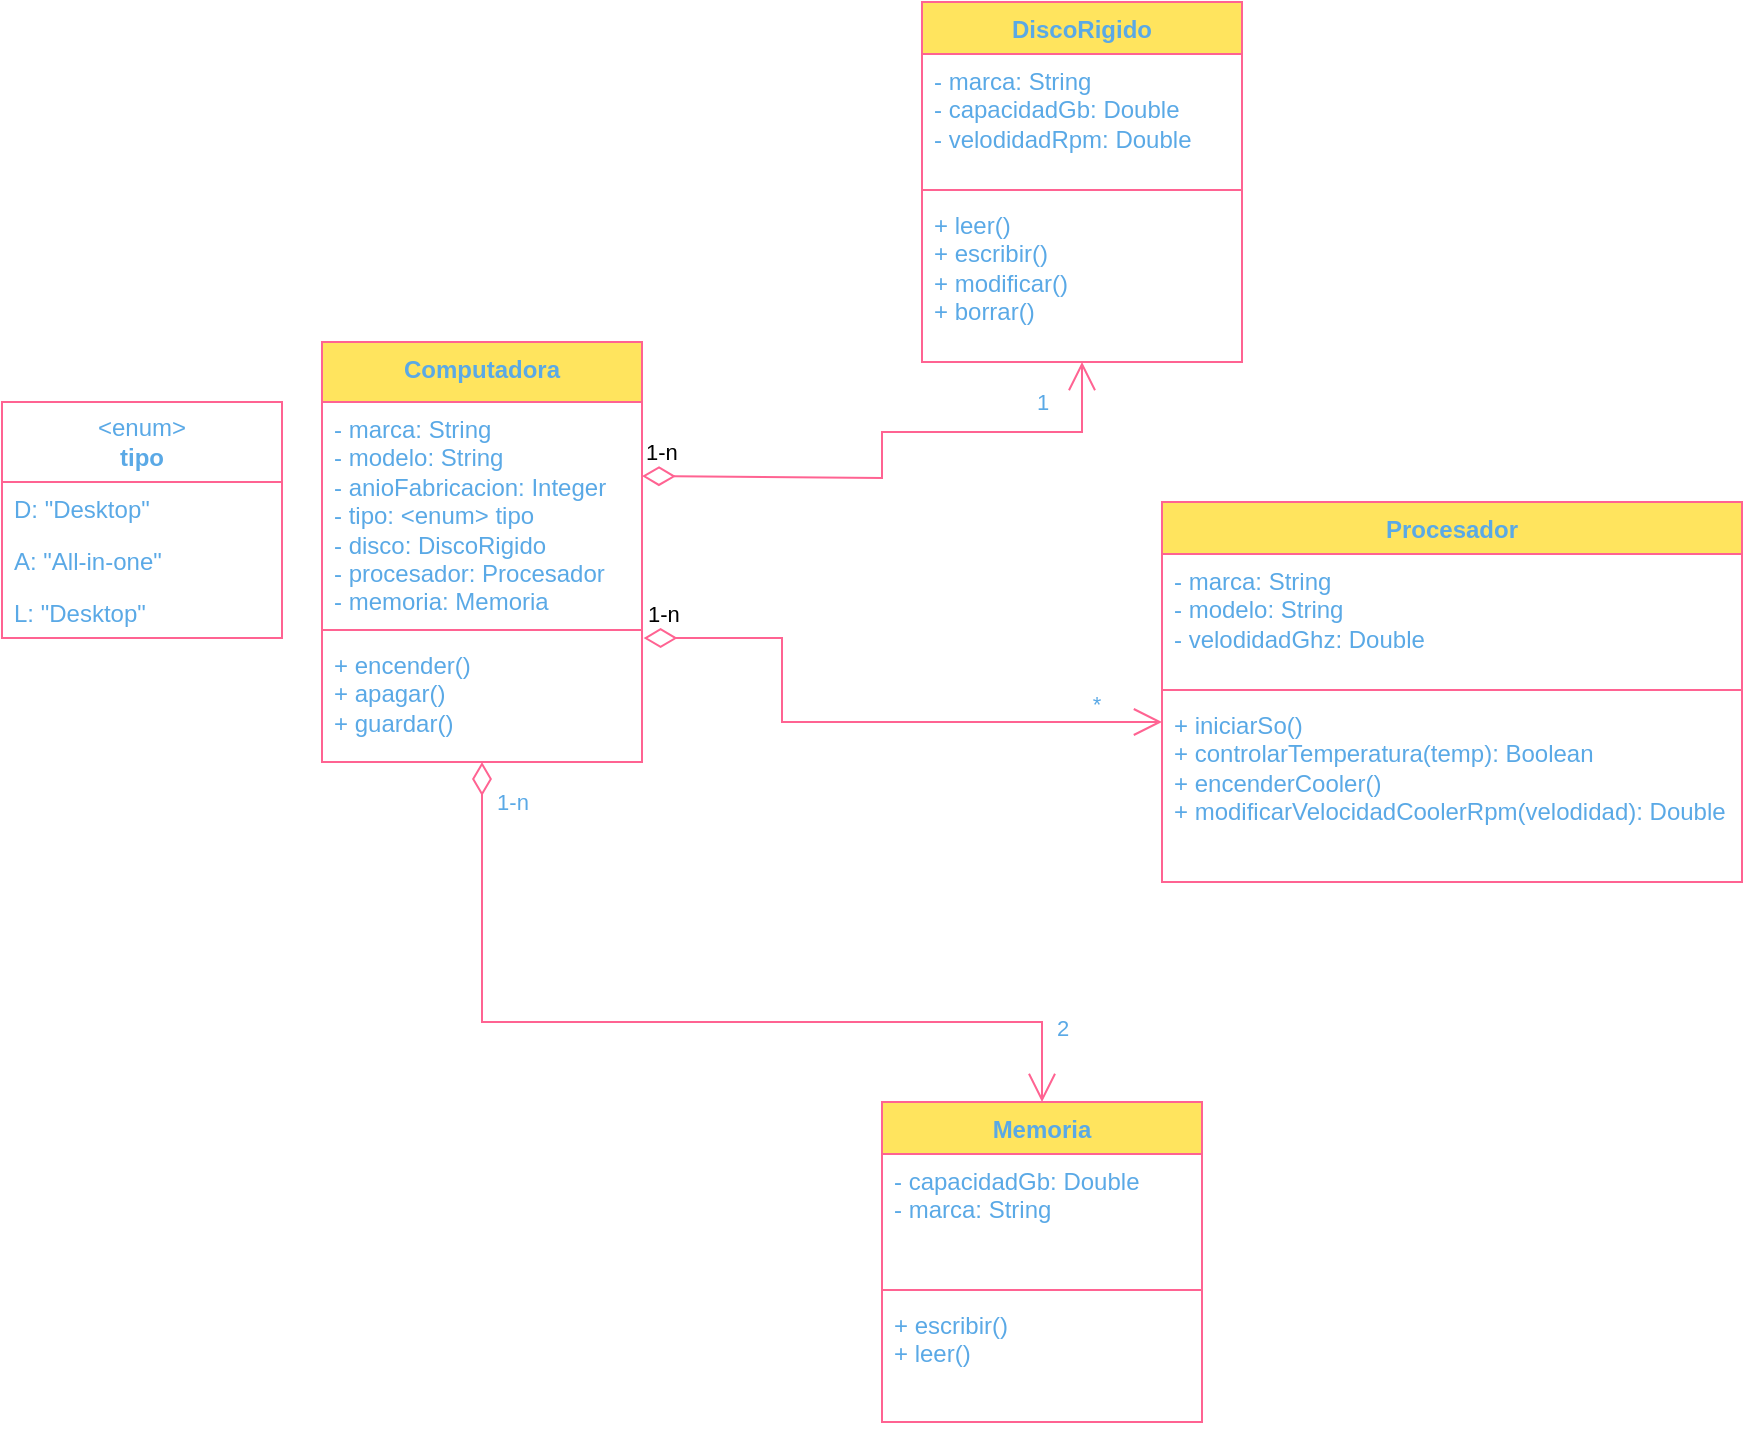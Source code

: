 <mxfile version="21.6.6">
  <diagram name="Page-1" id="e7e014a7-5840-1c2e-5031-d8a46d1fe8dd">
    <mxGraphModel dx="1195" dy="1459" grid="1" gridSize="10" guides="1" tooltips="1" connect="1" arrows="1" fold="1" page="1" pageScale="1" pageWidth="1169" pageHeight="826" background="none" math="0" shadow="0">
      <root>
        <mxCell id="0" />
        <mxCell id="1" parent="0" />
        <mxCell id="9W7qecOwdk2HaOPh4lze-41" value="Computadora" style="swimlane;fontStyle=1;align=center;verticalAlign=top;childLayout=stackLayout;horizontal=1;startSize=30;horizontalStack=0;resizeParent=1;resizeParentMax=0;resizeLast=0;collapsible=1;marginBottom=0;whiteSpace=wrap;html=1;labelBackgroundColor=none;fillColor=#FFE45E;strokeColor=#FF6392;fontColor=#5AA9E6;" parent="1" vertex="1">
          <mxGeometry x="240" y="70" width="160" height="210" as="geometry" />
        </mxCell>
        <mxCell id="9W7qecOwdk2HaOPh4lze-42" value="- marca: String&lt;br&gt;- modelo: String&lt;br&gt;- anioFabricacion: Integer&lt;br&gt;- tipo: &amp;lt;enum&amp;gt; tipo&lt;br&gt;- disco: DiscoRigido&lt;br&gt;- procesador: Procesador&lt;br&gt;- memoria: Memoria" style="text;strokeColor=none;fillColor=none;align=left;verticalAlign=top;spacingLeft=4;spacingRight=4;overflow=hidden;rotatable=0;points=[[0,0.5],[1,0.5]];portConstraint=eastwest;whiteSpace=wrap;html=1;labelBackgroundColor=none;fontColor=#5AA9E6;" parent="9W7qecOwdk2HaOPh4lze-41" vertex="1">
          <mxGeometry y="30" width="160" height="110" as="geometry" />
        </mxCell>
        <mxCell id="9W7qecOwdk2HaOPh4lze-43" value="" style="line;strokeWidth=1;fillColor=none;align=left;verticalAlign=middle;spacingTop=-1;spacingLeft=3;spacingRight=3;rotatable=0;labelPosition=right;points=[];portConstraint=eastwest;strokeColor=#FF6392;labelBackgroundColor=none;fontColor=#5AA9E6;" parent="9W7qecOwdk2HaOPh4lze-41" vertex="1">
          <mxGeometry y="140" width="160" height="8" as="geometry" />
        </mxCell>
        <mxCell id="9W7qecOwdk2HaOPh4lze-44" value="+ encender()&lt;br&gt;+ apagar()&lt;br&gt;+ guardar()&lt;br&gt;" style="text;strokeColor=none;fillColor=none;align=left;verticalAlign=top;spacingLeft=4;spacingRight=4;overflow=hidden;rotatable=0;points=[[0,0.5],[1,0.5]];portConstraint=eastwest;whiteSpace=wrap;html=1;labelBackgroundColor=none;fontColor=#5AA9E6;" parent="9W7qecOwdk2HaOPh4lze-41" vertex="1">
          <mxGeometry y="148" width="160" height="62" as="geometry" />
        </mxCell>
        <mxCell id="9W7qecOwdk2HaOPh4lze-49" style="edgeStyle=orthogonalEdgeStyle;rounded=0;orthogonalLoop=1;jettySize=auto;html=1;exitX=0.5;exitY=1;exitDx=0;exitDy=0;labelBackgroundColor=none;strokeColor=#FF6392;fontColor=default;" parent="1" edge="1">
          <mxGeometry relative="1" as="geometry">
            <mxPoint x="700" y="340" as="sourcePoint" />
            <mxPoint x="700" y="340" as="targetPoint" />
          </mxGeometry>
        </mxCell>
        <mxCell id="9W7qecOwdk2HaOPh4lze-58" value="&amp;lt;enum&amp;gt;&lt;br&gt;&lt;b&gt;tipo&lt;/b&gt;" style="swimlane;fontStyle=0;childLayout=stackLayout;horizontal=1;startSize=40;fillColor=none;horizontalStack=0;resizeParent=1;resizeParentMax=0;resizeLast=0;collapsible=1;marginBottom=0;whiteSpace=wrap;html=1;labelBackgroundColor=none;strokeColor=#FF6392;fontColor=#5AA9E6;" parent="1" vertex="1">
          <mxGeometry x="80" y="100" width="140" height="118" as="geometry">
            <mxRectangle x="700" y="170" width="100" height="30" as="alternateBounds" />
          </mxGeometry>
        </mxCell>
        <mxCell id="9W7qecOwdk2HaOPh4lze-59" value="D: &quot;Desktop&quot;" style="text;strokeColor=none;fillColor=none;align=left;verticalAlign=top;spacingLeft=4;spacingRight=4;overflow=hidden;rotatable=0;points=[[0,0.5],[1,0.5]];portConstraint=eastwest;whiteSpace=wrap;html=1;labelBackgroundColor=none;fontColor=#5AA9E6;" parent="9W7qecOwdk2HaOPh4lze-58" vertex="1">
          <mxGeometry y="40" width="140" height="26" as="geometry" />
        </mxCell>
        <mxCell id="9W7qecOwdk2HaOPh4lze-60" value="&lt;div style=&quot;border-color: var(--border-color); text-align: center;&quot;&gt;A: &quot;All-in-one&quot;&lt;/div&gt;&lt;div&gt;&lt;span style=&quot;border-color: var(--border-color); background-color: initial;&quot;&gt;&lt;br&gt;&lt;/span&gt;&lt;/div&gt;" style="text;strokeColor=none;fillColor=none;align=left;verticalAlign=top;spacingLeft=4;spacingRight=4;overflow=hidden;rotatable=0;points=[[0,0.5],[1,0.5]];portConstraint=eastwest;whiteSpace=wrap;html=1;labelBackgroundColor=none;fontColor=#5AA9E6;" parent="9W7qecOwdk2HaOPh4lze-58" vertex="1">
          <mxGeometry y="66" width="140" height="26" as="geometry" />
        </mxCell>
        <mxCell id="9W7qecOwdk2HaOPh4lze-61" value="L: &quot;Desktop&quot;" style="text;strokeColor=none;fillColor=none;align=left;verticalAlign=top;spacingLeft=4;spacingRight=4;overflow=hidden;rotatable=0;points=[[0,0.5],[1,0.5]];portConstraint=eastwest;whiteSpace=wrap;html=1;labelBackgroundColor=none;fontColor=#5AA9E6;" parent="9W7qecOwdk2HaOPh4lze-58" vertex="1">
          <mxGeometry y="92" width="140" height="26" as="geometry" />
        </mxCell>
        <mxCell id="JJbFCSyt2kyyJ_fblwA--22" value="1-n" style="endArrow=open;html=1;endSize=12;startArrow=diamondThin;startSize=14;startFill=0;edgeStyle=orthogonalEdgeStyle;align=left;verticalAlign=bottom;rounded=0;strokeColor=#FF6392;fontColor=default;fillColor=#FFE45E;exitX=1.008;exitY=0.791;exitDx=0;exitDy=0;exitPerimeter=0;labelBackgroundColor=none;" edge="1" parent="1" target="JJbFCSyt2kyyJ_fblwA--47">
          <mxGeometry x="-1" y="3" relative="1" as="geometry">
            <mxPoint x="400.0" y="137.01" as="sourcePoint" />
            <mxPoint x="540.0" y="115.034" as="targetPoint" />
            <Array as="points">
              <mxPoint x="520" y="138" />
              <mxPoint x="520" y="115" />
            </Array>
          </mxGeometry>
        </mxCell>
        <mxCell id="JJbFCSyt2kyyJ_fblwA--23" value="1" style="edgeLabel;html=1;align=center;verticalAlign=middle;resizable=0;points=[];fontColor=#5AA9E6;labelBackgroundColor=none;" vertex="1" connectable="0" parent="JJbFCSyt2kyyJ_fblwA--22">
          <mxGeometry x="0.814" y="-1" relative="1" as="geometry">
            <mxPoint x="-21" y="-6" as="offset" />
          </mxGeometry>
        </mxCell>
        <mxCell id="JJbFCSyt2kyyJ_fblwA--24" value="1-n" style="endArrow=open;html=1;endSize=12;startArrow=diamondThin;startSize=14;startFill=0;edgeStyle=orthogonalEdgeStyle;align=left;verticalAlign=bottom;rounded=0;strokeColor=#FF6392;fontColor=default;fillColor=#FFE45E;exitX=1.005;exitY=0.982;exitDx=0;exitDy=0;exitPerimeter=0;labelBackgroundColor=none;" edge="1" parent="1" target="JJbFCSyt2kyyJ_fblwA--42">
          <mxGeometry x="-1" y="3" relative="1" as="geometry">
            <mxPoint x="400.8" y="218.02" as="sourcePoint" />
            <mxPoint x="520.0" y="260" as="targetPoint" />
            <Array as="points">
              <mxPoint x="470" y="218" />
              <mxPoint x="470" y="260" />
            </Array>
            <mxPoint as="offset" />
          </mxGeometry>
        </mxCell>
        <mxCell id="JJbFCSyt2kyyJ_fblwA--25" value="*" style="edgeLabel;html=1;align=center;verticalAlign=middle;resizable=0;points=[];fontColor=#5AA9E6;labelBackgroundColor=none;" vertex="1" connectable="0" parent="JJbFCSyt2kyyJ_fblwA--24">
          <mxGeometry x="0.814" y="-1" relative="1" as="geometry">
            <mxPoint x="-5" y="-10" as="offset" />
          </mxGeometry>
        </mxCell>
        <mxCell id="JJbFCSyt2kyyJ_fblwA--29" value="" style="endArrow=open;html=1;endSize=12;startArrow=diamondThin;startSize=14;startFill=0;edgeStyle=orthogonalEdgeStyle;align=left;verticalAlign=bottom;rounded=0;strokeColor=#FF6392;fontColor=default;fillColor=#FFE45E;labelBackgroundColor=none;" edge="1" parent="1" source="9W7qecOwdk2HaOPh4lze-41" target="JJbFCSyt2kyyJ_fblwA--52">
          <mxGeometry x="-1" y="3" relative="1" as="geometry">
            <mxPoint x="240.0" y="299.996" as="sourcePoint" />
            <mxPoint x="600" y="440" as="targetPoint" />
            <Array as="points">
              <mxPoint x="320" y="410" />
              <mxPoint x="600" y="410" />
            </Array>
          </mxGeometry>
        </mxCell>
        <mxCell id="JJbFCSyt2kyyJ_fblwA--31" value="2" style="edgeLabel;html=1;align=center;verticalAlign=middle;resizable=0;points=[];fontColor=#5AA9E6;labelBackgroundColor=none;" vertex="1" connectable="0" parent="JJbFCSyt2kyyJ_fblwA--29">
          <mxGeometry x="0.889" relative="1" as="geometry">
            <mxPoint x="10" y="-12" as="offset" />
          </mxGeometry>
        </mxCell>
        <mxCell id="JJbFCSyt2kyyJ_fblwA--33" value="1-n" style="edgeLabel;html=1;align=center;verticalAlign=middle;resizable=0;points=[];fontColor=#5AA9E6;labelBackgroundColor=none;" vertex="1" connectable="0" parent="JJbFCSyt2kyyJ_fblwA--29">
          <mxGeometry x="-0.728" y="1" relative="1" as="geometry">
            <mxPoint x="14" y="-41" as="offset" />
          </mxGeometry>
        </mxCell>
        <mxCell id="JJbFCSyt2kyyJ_fblwA--42" value="Procesador" style="swimlane;fontStyle=1;align=center;verticalAlign=top;childLayout=stackLayout;horizontal=1;startSize=26;horizontalStack=0;resizeParent=1;resizeParentMax=0;resizeLast=0;collapsible=1;marginBottom=0;whiteSpace=wrap;html=1;strokeColor=#FF6392;fontColor=#5AA9E6;fillColor=#FFE45E;" vertex="1" parent="1">
          <mxGeometry x="660" y="150" width="290" height="190" as="geometry" />
        </mxCell>
        <mxCell id="JJbFCSyt2kyyJ_fblwA--43" value="- marca: String&lt;br style=&quot;border-color: var(--border-color);&quot;&gt;- modelo: String&lt;br style=&quot;border-color: var(--border-color);&quot;&gt;- velodidadGhz:&amp;nbsp;Double" style="text;strokeColor=none;fillColor=none;align=left;verticalAlign=top;spacingLeft=4;spacingRight=4;overflow=hidden;rotatable=0;points=[[0,0.5],[1,0.5]];portConstraint=eastwest;whiteSpace=wrap;html=1;fontColor=#5AA9E6;" vertex="1" parent="JJbFCSyt2kyyJ_fblwA--42">
          <mxGeometry y="26" width="290" height="64" as="geometry" />
        </mxCell>
        <mxCell id="JJbFCSyt2kyyJ_fblwA--44" value="" style="line;strokeWidth=1;fillColor=none;align=left;verticalAlign=middle;spacingTop=-1;spacingLeft=3;spacingRight=3;rotatable=0;labelPosition=right;points=[];portConstraint=eastwest;strokeColor=inherit;fontColor=#5AA9E6;" vertex="1" parent="JJbFCSyt2kyyJ_fblwA--42">
          <mxGeometry y="90" width="290" height="8" as="geometry" />
        </mxCell>
        <mxCell id="JJbFCSyt2kyyJ_fblwA--45" value="+ iniciarSo()&lt;br&gt;+ controlarTemperatura(temp): Boolean&lt;br&gt;+ encenderCooler()&lt;br&gt;+ modificarVelocidadCoolerRpm(velodidad): Double&lt;br&gt;&lt;br&gt;&amp;nbsp;" style="text;strokeColor=none;fillColor=none;align=left;verticalAlign=top;spacingLeft=4;spacingRight=4;overflow=hidden;rotatable=0;points=[[0,0.5],[1,0.5]];portConstraint=eastwest;whiteSpace=wrap;html=1;fontColor=#5AA9E6;" vertex="1" parent="JJbFCSyt2kyyJ_fblwA--42">
          <mxGeometry y="98" width="290" height="92" as="geometry" />
        </mxCell>
        <mxCell id="JJbFCSyt2kyyJ_fblwA--47" value="DiscoRigido" style="swimlane;fontStyle=1;align=center;verticalAlign=top;childLayout=stackLayout;horizontal=1;startSize=26;horizontalStack=0;resizeParent=1;resizeParentMax=0;resizeLast=0;collapsible=1;marginBottom=0;whiteSpace=wrap;html=1;strokeColor=#FF6392;fontColor=#5AA9E6;fillColor=#FFE45E;" vertex="1" parent="1">
          <mxGeometry x="540" y="-100" width="160" height="180" as="geometry" />
        </mxCell>
        <mxCell id="JJbFCSyt2kyyJ_fblwA--48" value="- marca: String&lt;br style=&quot;border-color: var(--border-color);&quot;&gt;- capacidadGb: Double&lt;br style=&quot;border-color: var(--border-color);&quot;&gt;- velodidadRpm:&amp;nbsp;Double" style="text;strokeColor=none;fillColor=none;align=left;verticalAlign=top;spacingLeft=4;spacingRight=4;overflow=hidden;rotatable=0;points=[[0,0.5],[1,0.5]];portConstraint=eastwest;whiteSpace=wrap;html=1;fontColor=#5AA9E6;" vertex="1" parent="JJbFCSyt2kyyJ_fblwA--47">
          <mxGeometry y="26" width="160" height="64" as="geometry" />
        </mxCell>
        <mxCell id="JJbFCSyt2kyyJ_fblwA--49" value="" style="line;strokeWidth=1;fillColor=none;align=left;verticalAlign=middle;spacingTop=-1;spacingLeft=3;spacingRight=3;rotatable=0;labelPosition=right;points=[];portConstraint=eastwest;strokeColor=inherit;fontColor=#5AA9E6;" vertex="1" parent="JJbFCSyt2kyyJ_fblwA--47">
          <mxGeometry y="90" width="160" height="8" as="geometry" />
        </mxCell>
        <mxCell id="JJbFCSyt2kyyJ_fblwA--50" value="+ leer()&lt;br&gt;+ escribir()&lt;br&gt;+ modificar()&lt;br&gt;+ borrar()" style="text;strokeColor=none;fillColor=none;align=left;verticalAlign=top;spacingLeft=4;spacingRight=4;overflow=hidden;rotatable=0;points=[[0,0.5],[1,0.5]];portConstraint=eastwest;whiteSpace=wrap;html=1;fontColor=#5AA9E6;" vertex="1" parent="JJbFCSyt2kyyJ_fblwA--47">
          <mxGeometry y="98" width="160" height="82" as="geometry" />
        </mxCell>
        <mxCell id="JJbFCSyt2kyyJ_fblwA--52" value="Memoria" style="swimlane;fontStyle=1;align=center;verticalAlign=top;childLayout=stackLayout;horizontal=1;startSize=26;horizontalStack=0;resizeParent=1;resizeParentMax=0;resizeLast=0;collapsible=1;marginBottom=0;whiteSpace=wrap;html=1;strokeColor=#FF6392;fontColor=#5AA9E6;fillColor=#FFE45E;" vertex="1" parent="1">
          <mxGeometry x="520" y="450" width="160" height="160" as="geometry" />
        </mxCell>
        <mxCell id="JJbFCSyt2kyyJ_fblwA--53" value="- capacidadGb: Double&lt;br style=&quot;border-color: var(--border-color);&quot;&gt;- marca: String" style="text;strokeColor=none;fillColor=none;align=left;verticalAlign=top;spacingLeft=4;spacingRight=4;overflow=hidden;rotatable=0;points=[[0,0.5],[1,0.5]];portConstraint=eastwest;whiteSpace=wrap;html=1;fontColor=#5AA9E6;" vertex="1" parent="JJbFCSyt2kyyJ_fblwA--52">
          <mxGeometry y="26" width="160" height="64" as="geometry" />
        </mxCell>
        <mxCell id="JJbFCSyt2kyyJ_fblwA--54" value="" style="line;strokeWidth=1;fillColor=none;align=left;verticalAlign=middle;spacingTop=-1;spacingLeft=3;spacingRight=3;rotatable=0;labelPosition=right;points=[];portConstraint=eastwest;strokeColor=inherit;fontColor=#5AA9E6;" vertex="1" parent="JJbFCSyt2kyyJ_fblwA--52">
          <mxGeometry y="90" width="160" height="8" as="geometry" />
        </mxCell>
        <mxCell id="JJbFCSyt2kyyJ_fblwA--55" value="+ escribir()&lt;br&gt;+ leer()" style="text;strokeColor=none;fillColor=none;align=left;verticalAlign=top;spacingLeft=4;spacingRight=4;overflow=hidden;rotatable=0;points=[[0,0.5],[1,0.5]];portConstraint=eastwest;whiteSpace=wrap;html=1;fontColor=#5AA9E6;" vertex="1" parent="JJbFCSyt2kyyJ_fblwA--52">
          <mxGeometry y="98" width="160" height="62" as="geometry" />
        </mxCell>
      </root>
    </mxGraphModel>
  </diagram>
</mxfile>
